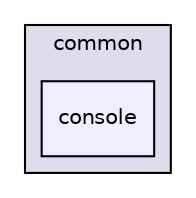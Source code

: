 digraph "include/common/console" {
  compound=true
  node [ fontsize="10", fontname="Helvetica"];
  edge [ labelfontsize="10", labelfontname="Helvetica"];
  subgraph clusterdir_0966d06610f72609fd9aa4979c2b5a92 {
    graph [ bgcolor="#ddddee", pencolor="black", label="common" fontname="Helvetica", fontsize="10", URL="dir_0966d06610f72609fd9aa4979c2b5a92.html"]
  dir_0e17f65888d53e438ac69e35da95ffc6 [shape=box, label="console", style="filled", fillcolor="#eeeeff", pencolor="black", URL="dir_0e17f65888d53e438ac69e35da95ffc6.html"];
  }
}
